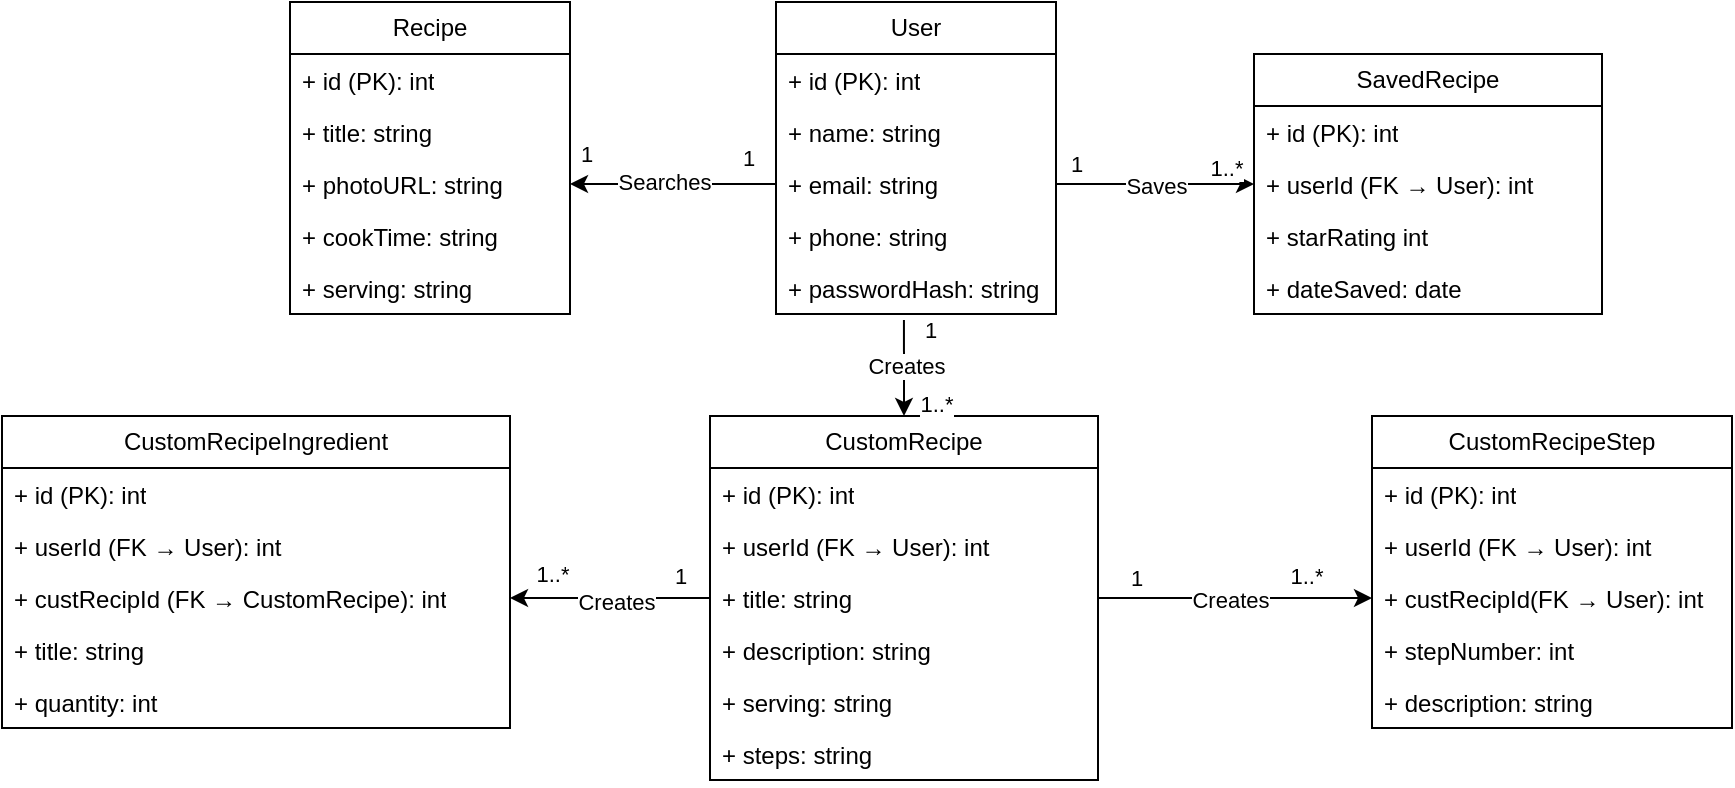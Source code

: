 <mxfile version="28.0.6">
  <diagram name="Page-1" id="riTdyIcI4bcscJIrnPK_">
    <mxGraphModel dx="824" dy="356" grid="0" gridSize="10" guides="1" tooltips="1" connect="1" arrows="1" fold="1" page="0" pageScale="1" pageWidth="850" pageHeight="1100" math="0" shadow="0">
      <root>
        <mxCell id="0" />
        <mxCell id="1" parent="0" />
        <mxCell id="7cRB-JxagoLuCM3HL7WU-1" value="User" style="swimlane;fontStyle=0;childLayout=stackLayout;horizontal=1;startSize=26;fillColor=none;horizontalStack=0;resizeParent=1;resizeParentMax=0;resizeLast=0;collapsible=1;marginBottom=0;whiteSpace=wrap;html=1;" parent="1" vertex="1">
          <mxGeometry x="1441" y="705" width="140" height="156" as="geometry">
            <mxRectangle x="1441" y="705" width="60" height="26" as="alternateBounds" />
          </mxGeometry>
        </mxCell>
        <mxCell id="7cRB-JxagoLuCM3HL7WU-2" value="+ id (PK): int" style="text;strokeColor=none;fillColor=none;align=left;verticalAlign=top;spacingLeft=4;spacingRight=4;overflow=hidden;rotatable=0;points=[[0,0.5],[1,0.5]];portConstraint=eastwest;whiteSpace=wrap;html=1;" parent="7cRB-JxagoLuCM3HL7WU-1" vertex="1">
          <mxGeometry y="26" width="140" height="26" as="geometry" />
        </mxCell>
        <mxCell id="7cRB-JxagoLuCM3HL7WU-3" value="+ name: string" style="text;strokeColor=none;fillColor=none;align=left;verticalAlign=top;spacingLeft=4;spacingRight=4;overflow=hidden;rotatable=0;points=[[0,0.5],[1,0.5]];portConstraint=eastwest;whiteSpace=wrap;html=1;" parent="7cRB-JxagoLuCM3HL7WU-1" vertex="1">
          <mxGeometry y="52" width="140" height="26" as="geometry" />
        </mxCell>
        <mxCell id="7cRB-JxagoLuCM3HL7WU-4" value="+ email: string" style="text;strokeColor=none;fillColor=none;align=left;verticalAlign=top;spacingLeft=4;spacingRight=4;overflow=hidden;rotatable=0;points=[[0,0.5],[1,0.5]];portConstraint=eastwest;whiteSpace=wrap;html=1;" parent="7cRB-JxagoLuCM3HL7WU-1" vertex="1">
          <mxGeometry y="78" width="140" height="26" as="geometry" />
        </mxCell>
        <mxCell id="7cRB-JxagoLuCM3HL7WU-6" value="+ phone: string" style="text;strokeColor=none;fillColor=none;align=left;verticalAlign=top;spacingLeft=4;spacingRight=4;overflow=hidden;rotatable=0;points=[[0,0.5],[1,0.5]];portConstraint=eastwest;whiteSpace=wrap;html=1;" parent="7cRB-JxagoLuCM3HL7WU-1" vertex="1">
          <mxGeometry y="104" width="140" height="26" as="geometry" />
        </mxCell>
        <mxCell id="7cRB-JxagoLuCM3HL7WU-7" value="+ passwordHash: string" style="text;strokeColor=none;fillColor=none;align=left;verticalAlign=top;spacingLeft=4;spacingRight=4;overflow=hidden;rotatable=0;points=[[0,0.5],[1,0.5]];portConstraint=eastwest;whiteSpace=wrap;html=1;" parent="7cRB-JxagoLuCM3HL7WU-1" vertex="1">
          <mxGeometry y="130" width="140" height="26" as="geometry" />
        </mxCell>
        <mxCell id="7cRB-JxagoLuCM3HL7WU-8" value="SavedRecipe" style="swimlane;fontStyle=0;childLayout=stackLayout;horizontal=1;startSize=26;fillColor=none;horizontalStack=0;resizeParent=1;resizeParentMax=0;resizeLast=0;collapsible=1;marginBottom=0;whiteSpace=wrap;html=1;" parent="1" vertex="1">
          <mxGeometry x="1680" y="731" width="174" height="130" as="geometry">
            <mxRectangle x="1441" y="705" width="60" height="26" as="alternateBounds" />
          </mxGeometry>
        </mxCell>
        <mxCell id="7cRB-JxagoLuCM3HL7WU-9" value="+ id (PK): int" style="text;strokeColor=none;fillColor=none;align=left;verticalAlign=top;spacingLeft=4;spacingRight=4;overflow=hidden;rotatable=0;points=[[0,0.5],[1,0.5]];portConstraint=eastwest;whiteSpace=wrap;html=1;" parent="7cRB-JxagoLuCM3HL7WU-8" vertex="1">
          <mxGeometry y="26" width="174" height="26" as="geometry" />
        </mxCell>
        <mxCell id="7cRB-JxagoLuCM3HL7WU-10" value="+ userId (FK → User): int" style="text;strokeColor=none;fillColor=none;align=left;verticalAlign=top;spacingLeft=4;spacingRight=4;overflow=hidden;rotatable=0;points=[[0,0.5],[1,0.5]];portConstraint=eastwest;whiteSpace=wrap;html=1;" parent="7cRB-JxagoLuCM3HL7WU-8" vertex="1">
          <mxGeometry y="52" width="174" height="26" as="geometry" />
        </mxCell>
        <mxCell id="7cRB-JxagoLuCM3HL7WU-11" value="+ star&lt;span style=&quot;background-color: transparent; color: light-dark(rgb(0, 0, 0), rgb(255, 255, 255));&quot;&gt;Rating int&lt;/span&gt;" style="text;strokeColor=none;fillColor=none;align=left;verticalAlign=top;spacingLeft=4;spacingRight=4;overflow=hidden;rotatable=0;points=[[0,0.5],[1,0.5]];portConstraint=eastwest;whiteSpace=wrap;html=1;" parent="7cRB-JxagoLuCM3HL7WU-8" vertex="1">
          <mxGeometry y="78" width="174" height="26" as="geometry" />
        </mxCell>
        <mxCell id="7cRB-JxagoLuCM3HL7WU-12" value="+ dateSaved: date" style="text;strokeColor=none;fillColor=none;align=left;verticalAlign=top;spacingLeft=4;spacingRight=4;overflow=hidden;rotatable=0;points=[[0,0.5],[1,0.5]];portConstraint=eastwest;whiteSpace=wrap;html=1;" parent="7cRB-JxagoLuCM3HL7WU-8" vertex="1">
          <mxGeometry y="104" width="174" height="26" as="geometry" />
        </mxCell>
        <mxCell id="7cRB-JxagoLuCM3HL7WU-14" value="Recipe" style="swimlane;fontStyle=0;childLayout=stackLayout;horizontal=1;startSize=26;fillColor=none;horizontalStack=0;resizeParent=1;resizeParentMax=0;resizeLast=0;collapsible=1;marginBottom=0;whiteSpace=wrap;html=1;" parent="1" vertex="1">
          <mxGeometry x="1198" y="705" width="140" height="156" as="geometry">
            <mxRectangle x="1441" y="705" width="60" height="26" as="alternateBounds" />
          </mxGeometry>
        </mxCell>
        <mxCell id="7cRB-JxagoLuCM3HL7WU-15" value="+ id (PK): int" style="text;strokeColor=none;fillColor=none;align=left;verticalAlign=top;spacingLeft=4;spacingRight=4;overflow=hidden;rotatable=0;points=[[0,0.5],[1,0.5]];portConstraint=eastwest;whiteSpace=wrap;html=1;" parent="7cRB-JxagoLuCM3HL7WU-14" vertex="1">
          <mxGeometry y="26" width="140" height="26" as="geometry" />
        </mxCell>
        <mxCell id="7cRB-JxagoLuCM3HL7WU-16" value="+ title: string" style="text;strokeColor=none;fillColor=none;align=left;verticalAlign=top;spacingLeft=4;spacingRight=4;overflow=hidden;rotatable=0;points=[[0,0.5],[1,0.5]];portConstraint=eastwest;whiteSpace=wrap;html=1;" parent="7cRB-JxagoLuCM3HL7WU-14" vertex="1">
          <mxGeometry y="52" width="140" height="26" as="geometry" />
        </mxCell>
        <mxCell id="7cRB-JxagoLuCM3HL7WU-18" value="+ photoURL: string" style="text;strokeColor=none;fillColor=none;align=left;verticalAlign=top;spacingLeft=4;spacingRight=4;overflow=hidden;rotatable=0;points=[[0,0.5],[1,0.5]];portConstraint=eastwest;whiteSpace=wrap;html=1;" parent="7cRB-JxagoLuCM3HL7WU-14" vertex="1">
          <mxGeometry y="78" width="140" height="26" as="geometry" />
        </mxCell>
        <mxCell id="7cRB-JxagoLuCM3HL7WU-19" value="+ cookTime: string" style="text;strokeColor=none;fillColor=none;align=left;verticalAlign=top;spacingLeft=4;spacingRight=4;overflow=hidden;rotatable=0;points=[[0,0.5],[1,0.5]];portConstraint=eastwest;whiteSpace=wrap;html=1;" parent="7cRB-JxagoLuCM3HL7WU-14" vertex="1">
          <mxGeometry y="104" width="140" height="26" as="geometry" />
        </mxCell>
        <mxCell id="7cRB-JxagoLuCM3HL7WU-20" value="+ serving: string" style="text;strokeColor=none;fillColor=none;align=left;verticalAlign=top;spacingLeft=4;spacingRight=4;overflow=hidden;rotatable=0;points=[[0,0.5],[1,0.5]];portConstraint=eastwest;whiteSpace=wrap;html=1;" parent="7cRB-JxagoLuCM3HL7WU-14" vertex="1">
          <mxGeometry y="130" width="140" height="26" as="geometry" />
        </mxCell>
        <mxCell id="0TWWb6cAhnwTtQk6iIFq-7" value="CustomRecipe" style="swimlane;fontStyle=0;childLayout=stackLayout;horizontal=1;startSize=26;fillColor=none;horizontalStack=0;resizeParent=1;resizeParentMax=0;resizeLast=0;collapsible=1;marginBottom=0;whiteSpace=wrap;html=1;" vertex="1" parent="1">
          <mxGeometry x="1408" y="912" width="194" height="182" as="geometry">
            <mxRectangle x="1441" y="705" width="60" height="26" as="alternateBounds" />
          </mxGeometry>
        </mxCell>
        <mxCell id="0TWWb6cAhnwTtQk6iIFq-8" value="+ id (PK): int" style="text;strokeColor=none;fillColor=none;align=left;verticalAlign=top;spacingLeft=4;spacingRight=4;overflow=hidden;rotatable=0;points=[[0,0.5],[1,0.5]];portConstraint=eastwest;whiteSpace=wrap;html=1;" vertex="1" parent="0TWWb6cAhnwTtQk6iIFq-7">
          <mxGeometry y="26" width="194" height="26" as="geometry" />
        </mxCell>
        <mxCell id="0TWWb6cAhnwTtQk6iIFq-46" value="+ userId (FK → User): int" style="text;strokeColor=none;fillColor=none;align=left;verticalAlign=top;spacingLeft=4;spacingRight=4;overflow=hidden;rotatable=0;points=[[0,0.5],[1,0.5]];portConstraint=eastwest;whiteSpace=wrap;html=1;" vertex="1" parent="0TWWb6cAhnwTtQk6iIFq-7">
          <mxGeometry y="52" width="194" height="26" as="geometry" />
        </mxCell>
        <mxCell id="0TWWb6cAhnwTtQk6iIFq-9" value="+ title: string" style="text;strokeColor=none;fillColor=none;align=left;verticalAlign=top;spacingLeft=4;spacingRight=4;overflow=hidden;rotatable=0;points=[[0,0.5],[1,0.5]];portConstraint=eastwest;whiteSpace=wrap;html=1;" vertex="1" parent="0TWWb6cAhnwTtQk6iIFq-7">
          <mxGeometry y="78" width="194" height="26" as="geometry" />
        </mxCell>
        <mxCell id="0TWWb6cAhnwTtQk6iIFq-10" value="+ description: string" style="text;strokeColor=none;fillColor=none;align=left;verticalAlign=top;spacingLeft=4;spacingRight=4;overflow=hidden;rotatable=0;points=[[0,0.5],[1,0.5]];portConstraint=eastwest;whiteSpace=wrap;html=1;" vertex="1" parent="0TWWb6cAhnwTtQk6iIFq-7">
          <mxGeometry y="104" width="194" height="26" as="geometry" />
        </mxCell>
        <mxCell id="0TWWb6cAhnwTtQk6iIFq-13" value="+ serving: string" style="text;strokeColor=none;fillColor=none;align=left;verticalAlign=top;spacingLeft=4;spacingRight=4;overflow=hidden;rotatable=0;points=[[0,0.5],[1,0.5]];portConstraint=eastwest;whiteSpace=wrap;html=1;" vertex="1" parent="0TWWb6cAhnwTtQk6iIFq-7">
          <mxGeometry y="130" width="194" height="26" as="geometry" />
        </mxCell>
        <mxCell id="0TWWb6cAhnwTtQk6iIFq-20" value="+ steps: string" style="text;strokeColor=none;fillColor=none;align=left;verticalAlign=top;spacingLeft=4;spacingRight=4;overflow=hidden;rotatable=0;points=[[0,0.5],[1,0.5]];portConstraint=eastwest;whiteSpace=wrap;html=1;" vertex="1" parent="0TWWb6cAhnwTtQk6iIFq-7">
          <mxGeometry y="156" width="194" height="26" as="geometry" />
        </mxCell>
        <mxCell id="0TWWb6cAhnwTtQk6iIFq-14" value="CustomRecipeIngredient" style="swimlane;fontStyle=0;childLayout=stackLayout;horizontal=1;startSize=26;fillColor=none;horizontalStack=0;resizeParent=1;resizeParentMax=0;resizeLast=0;collapsible=1;marginBottom=0;whiteSpace=wrap;html=1;" vertex="1" parent="1">
          <mxGeometry x="1054" y="912" width="254" height="156" as="geometry">
            <mxRectangle x="1441" y="705" width="60" height="26" as="alternateBounds" />
          </mxGeometry>
        </mxCell>
        <mxCell id="0TWWb6cAhnwTtQk6iIFq-15" value="+ id (PK): int" style="text;strokeColor=none;fillColor=none;align=left;verticalAlign=top;spacingLeft=4;spacingRight=4;overflow=hidden;rotatable=0;points=[[0,0.5],[1,0.5]];portConstraint=eastwest;whiteSpace=wrap;html=1;" vertex="1" parent="0TWWb6cAhnwTtQk6iIFq-14">
          <mxGeometry y="26" width="254" height="26" as="geometry" />
        </mxCell>
        <mxCell id="0TWWb6cAhnwTtQk6iIFq-47" value="+ userId (FK → User): int" style="text;strokeColor=none;fillColor=none;align=left;verticalAlign=top;spacingLeft=4;spacingRight=4;overflow=hidden;rotatable=0;points=[[0,0.5],[1,0.5]];portConstraint=eastwest;whiteSpace=wrap;html=1;" vertex="1" parent="0TWWb6cAhnwTtQk6iIFq-14">
          <mxGeometry y="52" width="254" height="26" as="geometry" />
        </mxCell>
        <mxCell id="0TWWb6cAhnwTtQk6iIFq-19" value="+ custRecipId (FK →&amp;nbsp;&lt;span style=&quot;text-align: center;&quot;&gt;CustomRecipe&lt;/span&gt;): int" style="text;strokeColor=none;fillColor=none;align=left;verticalAlign=top;spacingLeft=4;spacingRight=4;overflow=hidden;rotatable=0;points=[[0,0.5],[1,0.5]];portConstraint=eastwest;whiteSpace=wrap;html=1;" vertex="1" parent="0TWWb6cAhnwTtQk6iIFq-14">
          <mxGeometry y="78" width="254" height="26" as="geometry" />
        </mxCell>
        <mxCell id="0TWWb6cAhnwTtQk6iIFq-16" value="+ title: string" style="text;strokeColor=none;fillColor=none;align=left;verticalAlign=top;spacingLeft=4;spacingRight=4;overflow=hidden;rotatable=0;points=[[0,0.5],[1,0.5]];portConstraint=eastwest;whiteSpace=wrap;html=1;" vertex="1" parent="0TWWb6cAhnwTtQk6iIFq-14">
          <mxGeometry y="104" width="254" height="26" as="geometry" />
        </mxCell>
        <mxCell id="0TWWb6cAhnwTtQk6iIFq-18" value="+ quantity: int" style="text;strokeColor=none;fillColor=none;align=left;verticalAlign=top;spacingLeft=4;spacingRight=4;overflow=hidden;rotatable=0;points=[[0,0.5],[1,0.5]];portConstraint=eastwest;whiteSpace=wrap;html=1;" vertex="1" parent="0TWWb6cAhnwTtQk6iIFq-14">
          <mxGeometry y="130" width="254" height="26" as="geometry" />
        </mxCell>
        <mxCell id="0TWWb6cAhnwTtQk6iIFq-21" value="CustomRecipeStep" style="swimlane;fontStyle=0;childLayout=stackLayout;horizontal=1;startSize=26;fillColor=none;horizontalStack=0;resizeParent=1;resizeParentMax=0;resizeLast=0;collapsible=1;marginBottom=0;whiteSpace=wrap;html=1;" vertex="1" parent="1">
          <mxGeometry x="1739" y="912" width="180" height="156" as="geometry">
            <mxRectangle x="1441" y="705" width="60" height="26" as="alternateBounds" />
          </mxGeometry>
        </mxCell>
        <mxCell id="0TWWb6cAhnwTtQk6iIFq-22" value="+ id (PK): int" style="text;strokeColor=none;fillColor=none;align=left;verticalAlign=top;spacingLeft=4;spacingRight=4;overflow=hidden;rotatable=0;points=[[0,0.5],[1,0.5]];portConstraint=eastwest;whiteSpace=wrap;html=1;" vertex="1" parent="0TWWb6cAhnwTtQk6iIFq-21">
          <mxGeometry y="26" width="180" height="26" as="geometry" />
        </mxCell>
        <mxCell id="0TWWb6cAhnwTtQk6iIFq-48" value="+ userId (FK → User): int" style="text;strokeColor=none;fillColor=none;align=left;verticalAlign=top;spacingLeft=4;spacingRight=4;overflow=hidden;rotatable=0;points=[[0,0.5],[1,0.5]];portConstraint=eastwest;whiteSpace=wrap;html=1;" vertex="1" parent="0TWWb6cAhnwTtQk6iIFq-21">
          <mxGeometry y="52" width="180" height="26" as="geometry" />
        </mxCell>
        <mxCell id="0TWWb6cAhnwTtQk6iIFq-23" value="+ custRecipId(FK → User): int" style="text;strokeColor=none;fillColor=none;align=left;verticalAlign=top;spacingLeft=4;spacingRight=4;overflow=hidden;rotatable=0;points=[[0,0.5],[1,0.5]];portConstraint=eastwest;whiteSpace=wrap;html=1;" vertex="1" parent="0TWWb6cAhnwTtQk6iIFq-21">
          <mxGeometry y="78" width="180" height="26" as="geometry" />
        </mxCell>
        <mxCell id="0TWWb6cAhnwTtQk6iIFq-24" value="+ stepNumber: int" style="text;strokeColor=none;fillColor=none;align=left;verticalAlign=top;spacingLeft=4;spacingRight=4;overflow=hidden;rotatable=0;points=[[0,0.5],[1,0.5]];portConstraint=eastwest;whiteSpace=wrap;html=1;" vertex="1" parent="0TWWb6cAhnwTtQk6iIFq-21">
          <mxGeometry y="104" width="180" height="26" as="geometry" />
        </mxCell>
        <mxCell id="0TWWb6cAhnwTtQk6iIFq-25" value="+ description: string" style="text;strokeColor=none;fillColor=none;align=left;verticalAlign=top;spacingLeft=4;spacingRight=4;overflow=hidden;rotatable=0;points=[[0,0.5],[1,0.5]];portConstraint=eastwest;whiteSpace=wrap;html=1;" vertex="1" parent="0TWWb6cAhnwTtQk6iIFq-21">
          <mxGeometry y="130" width="180" height="26" as="geometry" />
        </mxCell>
        <mxCell id="0TWWb6cAhnwTtQk6iIFq-26" value="" style="endArrow=classic;html=1;rounded=0;exitX=1;exitY=0.5;exitDx=0;exitDy=0;entryX=0;entryY=0.5;entryDx=0;entryDy=0;" edge="1" parent="1" source="7cRB-JxagoLuCM3HL7WU-4" target="7cRB-JxagoLuCM3HL7WU-10">
          <mxGeometry width="50" height="50" relative="1" as="geometry">
            <mxPoint x="1689" y="792" as="sourcePoint" />
            <mxPoint x="1739" y="742" as="targetPoint" />
          </mxGeometry>
        </mxCell>
        <mxCell id="0TWWb6cAhnwTtQk6iIFq-27" value="1" style="edgeLabel;html=1;align=center;verticalAlign=middle;resizable=0;points=[];" vertex="1" connectable="0" parent="0TWWb6cAhnwTtQk6iIFq-26">
          <mxGeometry x="-0.717" y="-2" relative="1" as="geometry">
            <mxPoint x="-4" y="-12" as="offset" />
          </mxGeometry>
        </mxCell>
        <mxCell id="0TWWb6cAhnwTtQk6iIFq-28" value="1..*" style="edgeLabel;html=1;align=center;verticalAlign=middle;resizable=0;points=[];" vertex="1" connectable="0" parent="0TWWb6cAhnwTtQk6iIFq-26">
          <mxGeometry x="0.758" y="-1" relative="1" as="geometry">
            <mxPoint x="-2" y="-9" as="offset" />
          </mxGeometry>
        </mxCell>
        <mxCell id="0TWWb6cAhnwTtQk6iIFq-42" value="Saves" style="edgeLabel;html=1;align=center;verticalAlign=middle;resizable=0;points=[];" vertex="1" connectable="0" parent="0TWWb6cAhnwTtQk6iIFq-26">
          <mxGeometry x="0.01" y="-1" relative="1" as="geometry">
            <mxPoint as="offset" />
          </mxGeometry>
        </mxCell>
        <mxCell id="0TWWb6cAhnwTtQk6iIFq-29" value="" style="endArrow=classic;html=1;rounded=0;exitX=0;exitY=0.5;exitDx=0;exitDy=0;entryX=1;entryY=0.5;entryDx=0;entryDy=0;" edge="1" parent="1" source="7cRB-JxagoLuCM3HL7WU-4" target="7cRB-JxagoLuCM3HL7WU-18">
          <mxGeometry width="50" height="50" relative="1" as="geometry">
            <mxPoint x="1689" y="792" as="sourcePoint" />
            <mxPoint x="1739" y="742" as="targetPoint" />
          </mxGeometry>
        </mxCell>
        <mxCell id="0TWWb6cAhnwTtQk6iIFq-30" value="1" style="edgeLabel;html=1;align=center;verticalAlign=middle;resizable=0;points=[];" vertex="1" connectable="0" parent="0TWWb6cAhnwTtQk6iIFq-29">
          <mxGeometry x="-0.748" y="1" relative="1" as="geometry">
            <mxPoint x="-1" y="-14" as="offset" />
          </mxGeometry>
        </mxCell>
        <mxCell id="0TWWb6cAhnwTtQk6iIFq-31" value="1" style="edgeLabel;html=1;align=center;verticalAlign=middle;resizable=0;points=[];" vertex="1" connectable="0" parent="0TWWb6cAhnwTtQk6iIFq-29">
          <mxGeometry x="0.709" y="2" relative="1" as="geometry">
            <mxPoint x="-7" y="-17" as="offset" />
          </mxGeometry>
        </mxCell>
        <mxCell id="0TWWb6cAhnwTtQk6iIFq-41" value="Searches" style="edgeLabel;html=1;align=center;verticalAlign=middle;resizable=0;points=[];" vertex="1" connectable="0" parent="0TWWb6cAhnwTtQk6iIFq-29">
          <mxGeometry x="0.087" y="-1" relative="1" as="geometry">
            <mxPoint as="offset" />
          </mxGeometry>
        </mxCell>
        <mxCell id="0TWWb6cAhnwTtQk6iIFq-32" value="" style="endArrow=classic;html=1;rounded=0;exitX=0.457;exitY=1.115;exitDx=0;exitDy=0;exitPerimeter=0;entryX=0.5;entryY=0;entryDx=0;entryDy=0;" edge="1" parent="1" source="7cRB-JxagoLuCM3HL7WU-7" target="0TWWb6cAhnwTtQk6iIFq-7">
          <mxGeometry width="50" height="50" relative="1" as="geometry">
            <mxPoint x="1689" y="1025" as="sourcePoint" />
            <mxPoint x="1739" y="975" as="targetPoint" />
          </mxGeometry>
        </mxCell>
        <mxCell id="0TWWb6cAhnwTtQk6iIFq-33" value="1" style="edgeLabel;html=1;align=center;verticalAlign=middle;resizable=0;points=[];" vertex="1" connectable="0" parent="0TWWb6cAhnwTtQk6iIFq-32">
          <mxGeometry x="-0.703" relative="1" as="geometry">
            <mxPoint x="13" y="-2" as="offset" />
          </mxGeometry>
        </mxCell>
        <mxCell id="0TWWb6cAhnwTtQk6iIFq-34" value="1..*" style="edgeLabel;html=1;align=center;verticalAlign=middle;resizable=0;points=[];" vertex="1" connectable="0" parent="0TWWb6cAhnwTtQk6iIFq-32">
          <mxGeometry x="0.514" y="2" relative="1" as="geometry">
            <mxPoint x="14" y="5" as="offset" />
          </mxGeometry>
        </mxCell>
        <mxCell id="0TWWb6cAhnwTtQk6iIFq-43" value="Creates" style="edgeLabel;html=1;align=center;verticalAlign=middle;resizable=0;points=[];" vertex="1" connectable="0" parent="0TWWb6cAhnwTtQk6iIFq-32">
          <mxGeometry x="-0.054" y="1" relative="1" as="geometry">
            <mxPoint as="offset" />
          </mxGeometry>
        </mxCell>
        <mxCell id="0TWWb6cAhnwTtQk6iIFq-35" value="" style="endArrow=classic;html=1;rounded=0;entryX=1;entryY=0.5;entryDx=0;entryDy=0;exitX=0;exitY=0.5;exitDx=0;exitDy=0;" edge="1" parent="1" source="0TWWb6cAhnwTtQk6iIFq-9" target="0TWWb6cAhnwTtQk6iIFq-19">
          <mxGeometry width="50" height="50" relative="1" as="geometry">
            <mxPoint x="1418" y="1023" as="sourcePoint" />
            <mxPoint x="1621" y="1033" as="targetPoint" />
          </mxGeometry>
        </mxCell>
        <mxCell id="0TWWb6cAhnwTtQk6iIFq-36" value="1" style="edgeLabel;html=1;align=center;verticalAlign=middle;resizable=0;points=[];" vertex="1" connectable="0" parent="0TWWb6cAhnwTtQk6iIFq-35">
          <mxGeometry x="-0.703" relative="1" as="geometry">
            <mxPoint y="-11" as="offset" />
          </mxGeometry>
        </mxCell>
        <mxCell id="0TWWb6cAhnwTtQk6iIFq-37" value="1..*" style="edgeLabel;html=1;align=center;verticalAlign=middle;resizable=0;points=[];" vertex="1" connectable="0" parent="0TWWb6cAhnwTtQk6iIFq-35">
          <mxGeometry x="0.514" y="2" relative="1" as="geometry">
            <mxPoint x="-4" y="-14" as="offset" />
          </mxGeometry>
        </mxCell>
        <mxCell id="0TWWb6cAhnwTtQk6iIFq-44" value="Creates" style="edgeLabel;html=1;align=center;verticalAlign=middle;resizable=0;points=[];" vertex="1" connectable="0" parent="0TWWb6cAhnwTtQk6iIFq-35">
          <mxGeometry x="-0.062" y="2" relative="1" as="geometry">
            <mxPoint as="offset" />
          </mxGeometry>
        </mxCell>
        <mxCell id="0TWWb6cAhnwTtQk6iIFq-38" value="" style="endArrow=classic;html=1;rounded=0;exitX=1;exitY=0.5;exitDx=0;exitDy=0;entryX=0;entryY=0.5;entryDx=0;entryDy=0;" edge="1" parent="1" source="0TWWb6cAhnwTtQk6iIFq-9" target="0TWWb6cAhnwTtQk6iIFq-23">
          <mxGeometry width="50" height="50" relative="1" as="geometry">
            <mxPoint x="1455" y="1061" as="sourcePoint" />
            <mxPoint x="1455" y="1135" as="targetPoint" />
          </mxGeometry>
        </mxCell>
        <mxCell id="0TWWb6cAhnwTtQk6iIFq-39" value="1" style="edgeLabel;html=1;align=center;verticalAlign=middle;resizable=0;points=[];" vertex="1" connectable="0" parent="0TWWb6cAhnwTtQk6iIFq-38">
          <mxGeometry x="-0.703" relative="1" as="geometry">
            <mxPoint x="-2" y="-10" as="offset" />
          </mxGeometry>
        </mxCell>
        <mxCell id="0TWWb6cAhnwTtQk6iIFq-40" value="1..*" style="edgeLabel;html=1;align=center;verticalAlign=middle;resizable=0;points=[];" vertex="1" connectable="0" parent="0TWWb6cAhnwTtQk6iIFq-38">
          <mxGeometry x="0.514" y="2" relative="1" as="geometry">
            <mxPoint y="-9" as="offset" />
          </mxGeometry>
        </mxCell>
        <mxCell id="0TWWb6cAhnwTtQk6iIFq-45" value="Creates" style="edgeLabel;html=1;align=center;verticalAlign=middle;resizable=0;points=[];" vertex="1" connectable="0" parent="0TWWb6cAhnwTtQk6iIFq-38">
          <mxGeometry x="-0.035" y="-1" relative="1" as="geometry">
            <mxPoint as="offset" />
          </mxGeometry>
        </mxCell>
      </root>
    </mxGraphModel>
  </diagram>
</mxfile>
